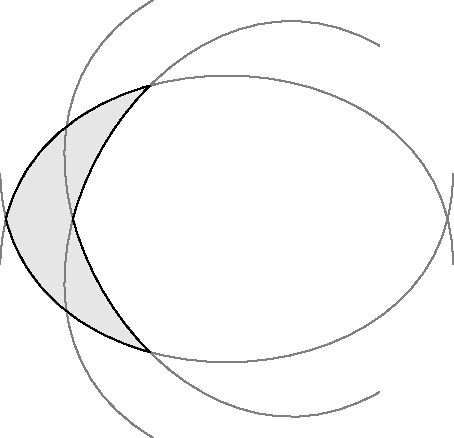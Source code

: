 size(8cm,0);

path a,b,c,d;
a = (-1,-.2){up} .. tension 1.2 .. (1,-.2){down};
transform r90=rotate(60);
b = r90*a;
c = r90*b;
d = r90*c;
path bound=buildcycle(a,b,c,d);
fill(bound, lightgrey);
draw(a^^b^^c^^d,grey);
draw(bound);